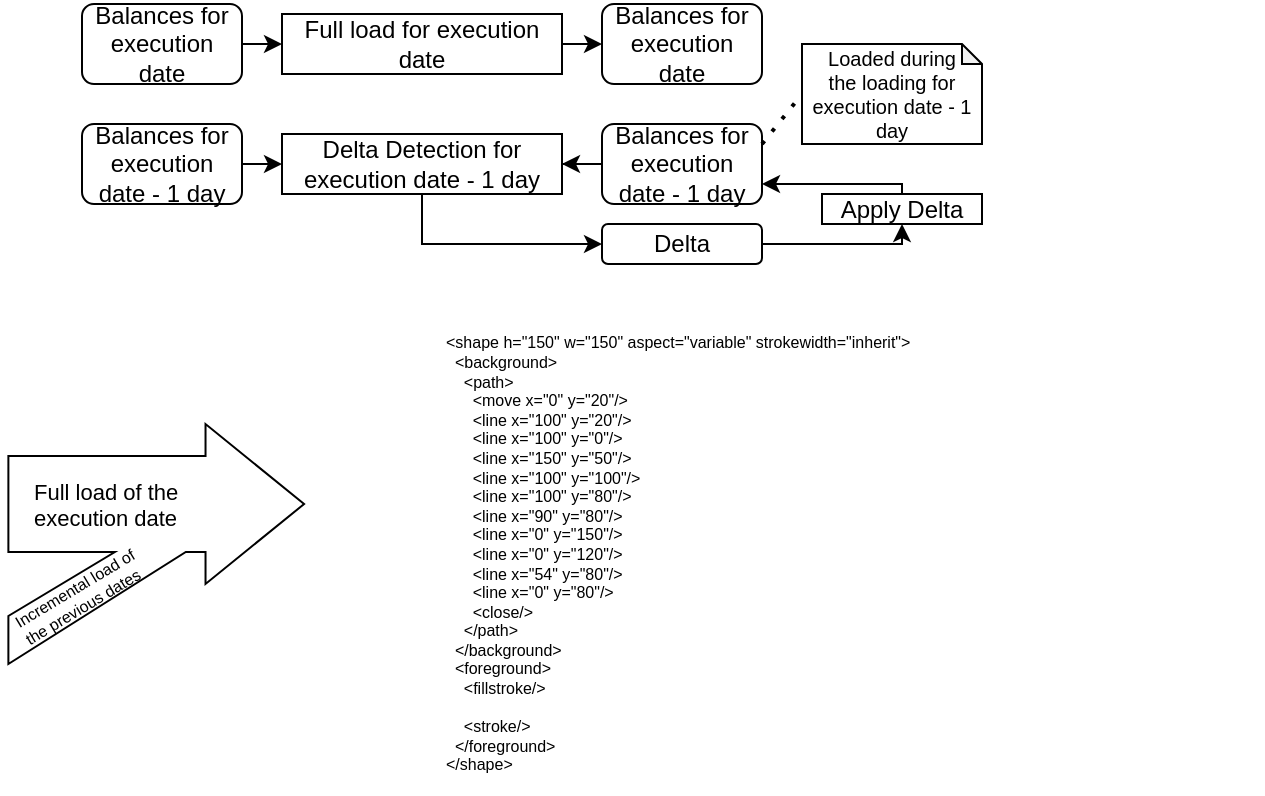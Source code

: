 <mxfile version="13.8.8" type="device" pages="2"><diagram id="9Zd_9ePJKNVHbTKisfRK" name="Page-1"><mxGraphModel dx="677" dy="435" grid="1" gridSize="10" guides="1" tooltips="1" connect="1" arrows="1" fold="1" page="1" pageScale="1" pageWidth="850" pageHeight="1100" math="0" shadow="0"><root><mxCell id="0"/><mxCell id="1" parent="0"/><mxCell id="YD6Bf137sXH2aOoToXYd-17" style="edgeStyle=orthogonalEdgeStyle;rounded=0;orthogonalLoop=1;jettySize=auto;html=1;exitX=1;exitY=0.5;exitDx=0;exitDy=0;entryX=0;entryY=0.5;entryDx=0;entryDy=0;" parent="1" source="YD6Bf137sXH2aOoToXYd-14" target="YD6Bf137sXH2aOoToXYd-16" edge="1"><mxGeometry relative="1" as="geometry"/></mxCell><mxCell id="YD6Bf137sXH2aOoToXYd-14" value="Balances for execution date" style="rounded=1;whiteSpace=wrap;html=1;" parent="1" vertex="1"><mxGeometry x="120" y="240" width="80" height="40" as="geometry"/></mxCell><mxCell id="YD6Bf137sXH2aOoToXYd-15" value="&lt;span&gt;Balances for execution date&lt;/span&gt;" style="rounded=1;whiteSpace=wrap;html=1;" parent="1" vertex="1"><mxGeometry x="380" y="240" width="80" height="40" as="geometry"/></mxCell><mxCell id="YD6Bf137sXH2aOoToXYd-18" style="edgeStyle=orthogonalEdgeStyle;rounded=0;orthogonalLoop=1;jettySize=auto;html=1;exitX=1;exitY=0.5;exitDx=0;exitDy=0;entryX=0;entryY=0.5;entryDx=0;entryDy=0;" parent="1" source="YD6Bf137sXH2aOoToXYd-16" target="YD6Bf137sXH2aOoToXYd-15" edge="1"><mxGeometry relative="1" as="geometry"/></mxCell><mxCell id="YD6Bf137sXH2aOoToXYd-16" value="Full load for execution date" style="rounded=0;whiteSpace=wrap;html=1;" parent="1" vertex="1"><mxGeometry x="220" y="245" width="140" height="30" as="geometry"/></mxCell><mxCell id="YD6Bf137sXH2aOoToXYd-26" style="edgeStyle=orthogonalEdgeStyle;rounded=0;orthogonalLoop=1;jettySize=auto;html=1;entryX=0;entryY=0.5;entryDx=0;entryDy=0;exitX=0.5;exitY=1;exitDx=0;exitDy=0;" parent="1" source="YD6Bf137sXH2aOoToXYd-19" target="YD6Bf137sXH2aOoToXYd-25" edge="1"><mxGeometry relative="1" as="geometry"><mxPoint x="260" y="410" as="sourcePoint"/></mxGeometry></mxCell><mxCell id="YD6Bf137sXH2aOoToXYd-19" value="Delta Detection for execution date - 1 day" style="rounded=0;whiteSpace=wrap;html=1;" parent="1" vertex="1"><mxGeometry x="220" y="305" width="140" height="30" as="geometry"/></mxCell><mxCell id="YD6Bf137sXH2aOoToXYd-23" style="edgeStyle=orthogonalEdgeStyle;rounded=0;orthogonalLoop=1;jettySize=auto;html=1;exitX=1;exitY=0.5;exitDx=0;exitDy=0;entryX=0;entryY=0.5;entryDx=0;entryDy=0;" parent="1" source="YD6Bf137sXH2aOoToXYd-21" target="YD6Bf137sXH2aOoToXYd-19" edge="1"><mxGeometry relative="1" as="geometry"/></mxCell><mxCell id="YD6Bf137sXH2aOoToXYd-21" value="&lt;span&gt;Balances for execution date - 1 day&lt;/span&gt;" style="rounded=1;whiteSpace=wrap;html=1;" parent="1" vertex="1"><mxGeometry x="120" y="300" width="80" height="40" as="geometry"/></mxCell><mxCell id="YD6Bf137sXH2aOoToXYd-24" style="edgeStyle=orthogonalEdgeStyle;rounded=0;orthogonalLoop=1;jettySize=auto;html=1;exitX=0;exitY=0.5;exitDx=0;exitDy=0;" parent="1" source="YD6Bf137sXH2aOoToXYd-22" target="YD6Bf137sXH2aOoToXYd-19" edge="1"><mxGeometry relative="1" as="geometry"/></mxCell><mxCell id="YD6Bf137sXH2aOoToXYd-22" value="&lt;span&gt;Balances for execution date - 1 day&lt;/span&gt;" style="rounded=1;whiteSpace=wrap;html=1;" parent="1" vertex="1"><mxGeometry x="380" y="300" width="80" height="40" as="geometry"/></mxCell><mxCell id="YD6Bf137sXH2aOoToXYd-25" value="Delta" style="rounded=1;whiteSpace=wrap;html=1;" parent="1" vertex="1"><mxGeometry x="380" y="350" width="80" height="20" as="geometry"/></mxCell><mxCell id="YD6Bf137sXH2aOoToXYd-29" value="" style="endArrow=none;dashed=1;html=1;dashPattern=1 3;strokeWidth=2;exitX=1;exitY=0.25;exitDx=0;exitDy=0;entryX=0;entryY=0.5;entryDx=0;entryDy=0;entryPerimeter=0;" parent="1" source="YD6Bf137sXH2aOoToXYd-22" target="YD6Bf137sXH2aOoToXYd-30" edge="1"><mxGeometry width="50" height="50" relative="1" as="geometry"><mxPoint x="520" y="370" as="sourcePoint"/><mxPoint x="570" y="320" as="targetPoint"/></mxGeometry></mxCell><mxCell id="YD6Bf137sXH2aOoToXYd-30" value="&lt;span&gt;Loaded during&lt;br&gt;the loading for execution date - 1 day&lt;/span&gt;" style="shape=note;whiteSpace=wrap;html=1;backgroundOutline=1;darkOpacity=0.05;fontSize=10;size=10;" parent="1" vertex="1"><mxGeometry x="480" y="260" width="90" height="50" as="geometry"/></mxCell><mxCell id="YD6Bf137sXH2aOoToXYd-31" style="edgeStyle=orthogonalEdgeStyle;rounded=0;orthogonalLoop=1;jettySize=auto;html=1;entryX=0.5;entryY=1;entryDx=0;entryDy=0;exitX=1;exitY=0.5;exitDx=0;exitDy=0;" parent="1" source="YD6Bf137sXH2aOoToXYd-25" target="YD6Bf137sXH2aOoToXYd-32" edge="1"><mxGeometry relative="1" as="geometry"><mxPoint x="560" y="390" as="sourcePoint"/><mxPoint x="390" y="370.0" as="targetPoint"/><Array as="points"><mxPoint x="530" y="360"/></Array></mxGeometry></mxCell><mxCell id="YD6Bf137sXH2aOoToXYd-33" style="edgeStyle=orthogonalEdgeStyle;rounded=0;orthogonalLoop=1;jettySize=auto;html=1;entryX=1;entryY=0.75;entryDx=0;entryDy=0;fontSize=10;exitX=0.5;exitY=0;exitDx=0;exitDy=0;" parent="1" source="YD6Bf137sXH2aOoToXYd-32" target="YD6Bf137sXH2aOoToXYd-22" edge="1"><mxGeometry relative="1" as="geometry"><Array as="points"><mxPoint x="530" y="330"/></Array></mxGeometry></mxCell><mxCell id="YD6Bf137sXH2aOoToXYd-32" value="Apply Delta" style="rounded=0;whiteSpace=wrap;html=1;" parent="1" vertex="1"><mxGeometry x="490" y="335" width="80" height="15" as="geometry"/></mxCell><mxCell id="LbJDSuJLhwR_5IrcIMj3-10" value="&lt;div&gt;&lt;div&gt;&amp;lt;shape h=&quot;150&quot; w=&quot;150&quot; aspect=&quot;variable&quot; strokewidth=&quot;inherit&quot;&amp;gt;&lt;/div&gt;&lt;div&gt;&amp;nbsp; &amp;lt;background&amp;gt;&lt;/div&gt;&lt;div&gt;&amp;nbsp; &amp;nbsp; &amp;lt;path&amp;gt;&lt;/div&gt;&lt;div&gt;&amp;nbsp; &amp;nbsp; &amp;nbsp; &amp;lt;move x=&quot;0&quot; y=&quot;20&quot;/&amp;gt;&lt;/div&gt;&lt;div&gt;&amp;nbsp; &amp;nbsp; &amp;nbsp; &amp;lt;line x=&quot;100&quot; y=&quot;20&quot;/&amp;gt;&lt;/div&gt;&lt;div&gt;&amp;nbsp; &amp;nbsp; &amp;nbsp; &amp;lt;line x=&quot;100&quot; y=&quot;0&quot;/&amp;gt;&lt;/div&gt;&lt;div&gt;&amp;nbsp; &amp;nbsp; &amp;nbsp; &amp;lt;line x=&quot;150&quot; y=&quot;50&quot;/&amp;gt;&lt;/div&gt;&lt;div&gt;&amp;nbsp; &amp;nbsp; &amp;nbsp; &amp;lt;line x=&quot;100&quot; y=&quot;100&quot;/&amp;gt;&lt;/div&gt;&lt;div&gt;&amp;nbsp; &amp;nbsp; &amp;nbsp; &amp;lt;line x=&quot;100&quot; y=&quot;80&quot;/&amp;gt;&lt;/div&gt;&lt;div&gt;&amp;nbsp; &amp;nbsp; &amp;nbsp; &amp;lt;line x=&quot;90&quot; y=&quot;80&quot;/&amp;gt;&lt;/div&gt;&lt;div&gt;&amp;nbsp; &amp;nbsp; &amp;nbsp; &amp;lt;line x=&quot;0&quot; y=&quot;150&quot;/&amp;gt;&lt;/div&gt;&lt;div&gt;&amp;nbsp; &amp;nbsp; &amp;nbsp; &amp;lt;line x=&quot;0&quot; y=&quot;120&quot;/&amp;gt;&lt;/div&gt;&lt;div&gt;&amp;nbsp; &amp;nbsp; &amp;nbsp; &amp;lt;line x=&quot;54&quot; y=&quot;80&quot;/&amp;gt;&lt;/div&gt;&lt;div&gt;&amp;nbsp; &amp;nbsp; &amp;nbsp; &amp;lt;line x=&quot;0&quot; y=&quot;80&quot;/&amp;gt;&lt;/div&gt;&lt;div&gt;&amp;nbsp; &amp;nbsp; &amp;nbsp; &amp;lt;close/&amp;gt;&lt;/div&gt;&lt;div&gt;&amp;nbsp; &amp;nbsp; &amp;lt;/path&amp;gt;&lt;/div&gt;&lt;div&gt;&amp;nbsp; &amp;lt;/background&amp;gt;&lt;/div&gt;&lt;div&gt;&amp;nbsp; &amp;lt;foreground&amp;gt;&lt;/div&gt;&lt;div&gt;&amp;nbsp; &amp;nbsp; &amp;lt;fillstroke/&amp;gt;&lt;/div&gt;&lt;div&gt;&lt;br&gt;&lt;/div&gt;&lt;div&gt;&amp;nbsp; &amp;nbsp; &amp;lt;stroke/&amp;gt;&lt;/div&gt;&lt;div&gt;&amp;nbsp; &amp;lt;/foreground&amp;gt;&lt;/div&gt;&lt;div&gt;&amp;lt;/shape&amp;gt;&lt;/div&gt;&lt;div style=&quot;font-size: 8px&quot;&gt;&lt;br&gt;&lt;/div&gt;&lt;/div&gt;" style="text;html=1;strokeColor=none;fillColor=none;align=left;verticalAlign=middle;whiteSpace=wrap;rounded=0;fontSize=8;" vertex="1" parent="1"><mxGeometry x="300" y="510" width="410" height="20" as="geometry"/></mxCell><mxCell id="LbJDSuJLhwR_5IrcIMj3-16" value="" style="group" vertex="1" connectable="0" parent="1"><mxGeometry x="79.996" y="450" width="151.054" height="120" as="geometry"/></mxCell><mxCell id="LbJDSuJLhwR_5IrcIMj3-15" value="" style="shape=stencil(rZThCoMgFIWfxv+mE7afw23vYWVLchnaanv7mdZYRTEsiOCcc/nu1bgBTE3OKg4QzAG+AIQiAu3b6naimal4UnuzYVqwWHKfmFqrgrcirXuGKHOuRd2l+Arg2dZ0D6YxS4q7Vs8yHQVDXLGOMAuG+KGabtCXb9KP9fZqkADdVghSlD+ECO7PCEGQMYLsMMZXb4EcAxin7YjJSUKuY4II+SrksPNB/iMkUhm+WIWp9Wdb4tyF1cI0U5qv7FwmpPQLvNJ1scC1nnVwrv+vOOMD);whiteSpace=wrap;html=1;" vertex="1" parent="LbJDSuJLhwR_5IrcIMj3-16"><mxGeometry x="3.194" width="147.86" height="120" as="geometry"/></mxCell><mxCell id="LbJDSuJLhwR_5IrcIMj3-11" value="&lt;span style=&quot;color: rgb(0, 0, 0); font-family: helvetica; font-size: 11px; font-style: normal; font-weight: 400; letter-spacing: normal; text-align: center; text-indent: 0px; text-transform: none; word-spacing: 0px; background-color: rgb(255, 255, 255); display: inline; float: none;&quot;&gt;Full load of the execution date&lt;/span&gt;" style="text;whiteSpace=wrap;html=1;fontSize=8;" vertex="1" parent="LbJDSuJLhwR_5IrcIMj3-16"><mxGeometry x="13.864" y="21" width="77.19" height="30" as="geometry"/></mxCell><mxCell id="LbJDSuJLhwR_5IrcIMj3-12" value="&lt;span style=&quot;color: rgb(0, 0, 0); font-family: helvetica; font-size: 8px; font-style: normal; font-weight: 400; letter-spacing: normal; text-align: left; text-indent: 0px; text-transform: none; word-spacing: 0px; display: inline; float: none;&quot;&gt;Incremental load of&lt;/span&gt;&lt;br style=&quot;color: rgb(0, 0, 0); font-family: helvetica; font-size: 8px; font-style: normal; font-weight: 400; letter-spacing: normal; text-align: left; text-indent: 0px; text-transform: none; word-spacing: 0px;&quot;&gt;&lt;span style=&quot;color: rgb(0, 0, 0); font-family: helvetica; font-size: 8px; font-style: normal; font-weight: 400; letter-spacing: normal; text-align: left; text-indent: 0px; text-transform: none; word-spacing: 0px; display: inline; float: none;&quot;&gt;the previous dates&lt;/span&gt;" style="text;whiteSpace=wrap;html=1;fontSize=8;rotation=329;labelBackgroundColor=none;" vertex="1" parent="LbJDSuJLhwR_5IrcIMj3-16"><mxGeometry x="-3.806" y="48" width="157.86" height="29" as="geometry"/></mxCell></root></mxGraphModel></diagram><diagram id="KCLhIMzMJN4CJayUMAZs" name="Page-2"><mxGraphModel dx="981" dy="630" grid="1" gridSize="10" guides="1" tooltips="1" connect="1" arrows="1" fold="1" page="1" pageScale="1" pageWidth="850" pageHeight="1100" math="0" shadow="0"><root><mxCell id="8i_ueto0IghBkxToNtm4-0"/><mxCell id="8i_ueto0IghBkxToNtm4-1" parent="8i_ueto0IghBkxToNtm4-0"/><mxCell id="zvvKKivYIaHoGo0Q3JkZ-0" value="" style="group" vertex="1" connectable="0" parent="8i_ueto0IghBkxToNtm4-1"><mxGeometry x="89.996" y="80" width="151.054" height="120" as="geometry"/></mxCell><mxCell id="zvvKKivYIaHoGo0Q3JkZ-1" value="" style="shape=stencil(rZThCoMgFIWfxv+mE7afw23vYWVLchnaanv7mdZYRTEsiOCcc/nu1bgBTE3OKg4QzAG+AIQiAu3b6naimal4UnuzYVqwWHKfmFqrgrcirXuGKHOuRd2l+Arg2dZ0D6YxS4q7Vs8yHQVDXLGOMAuG+KGabtCXb9KP9fZqkADdVghSlD+ECO7PCEGQMYLsMMZXb4EcAxin7YjJSUKuY4II+SrksPNB/iMkUhm+WIWp9Wdb4tyF1cI0U5qv7FwmpPQLvNJ1scC1nnVwrv+vOOMD);whiteSpace=wrap;html=1;" vertex="1" parent="zvvKKivYIaHoGo0Q3JkZ-0"><mxGeometry x="3.194" width="147.86" height="120" as="geometry"/></mxCell><mxCell id="zvvKKivYIaHoGo0Q3JkZ-2" value="&lt;span style=&quot;color: rgb(0, 0, 0); font-family: helvetica; font-size: 11px; font-style: normal; font-weight: 400; letter-spacing: normal; text-align: center; text-indent: 0px; text-transform: none; word-spacing: 0px; background-color: rgb(255, 255, 255); display: inline; float: none;&quot;&gt;Full load of the execution date&lt;/span&gt;" style="text;whiteSpace=wrap;html=1;fontSize=8;" vertex="1" parent="zvvKKivYIaHoGo0Q3JkZ-0"><mxGeometry x="13.864" y="21" width="77.19" height="30" as="geometry"/></mxCell><mxCell id="zvvKKivYIaHoGo0Q3JkZ-3" value="&lt;span style=&quot;color: rgb(0, 0, 0); font-family: helvetica; font-size: 8px; font-style: normal; font-weight: 400; letter-spacing: normal; text-align: left; text-indent: 0px; text-transform: none; word-spacing: 0px; display: inline; float: none;&quot;&gt;Incremental load of&lt;/span&gt;&lt;br style=&quot;color: rgb(0, 0, 0); font-family: helvetica; font-size: 8px; font-style: normal; font-weight: 400; letter-spacing: normal; text-align: left; text-indent: 0px; text-transform: none; word-spacing: 0px;&quot;&gt;&lt;span style=&quot;color: rgb(0, 0, 0); font-family: helvetica; font-size: 8px; font-style: normal; font-weight: 400; letter-spacing: normal; text-align: left; text-indent: 0px; text-transform: none; word-spacing: 0px; display: inline; float: none;&quot;&gt;the previous dates&lt;/span&gt;" style="text;whiteSpace=wrap;html=1;fontSize=8;rotation=329;labelBackgroundColor=none;" vertex="1" parent="zvvKKivYIaHoGo0Q3JkZ-0"><mxGeometry x="-3.806" y="48" width="157.86" height="29" as="geometry"/></mxCell></root></mxGraphModel></diagram></mxfile>
